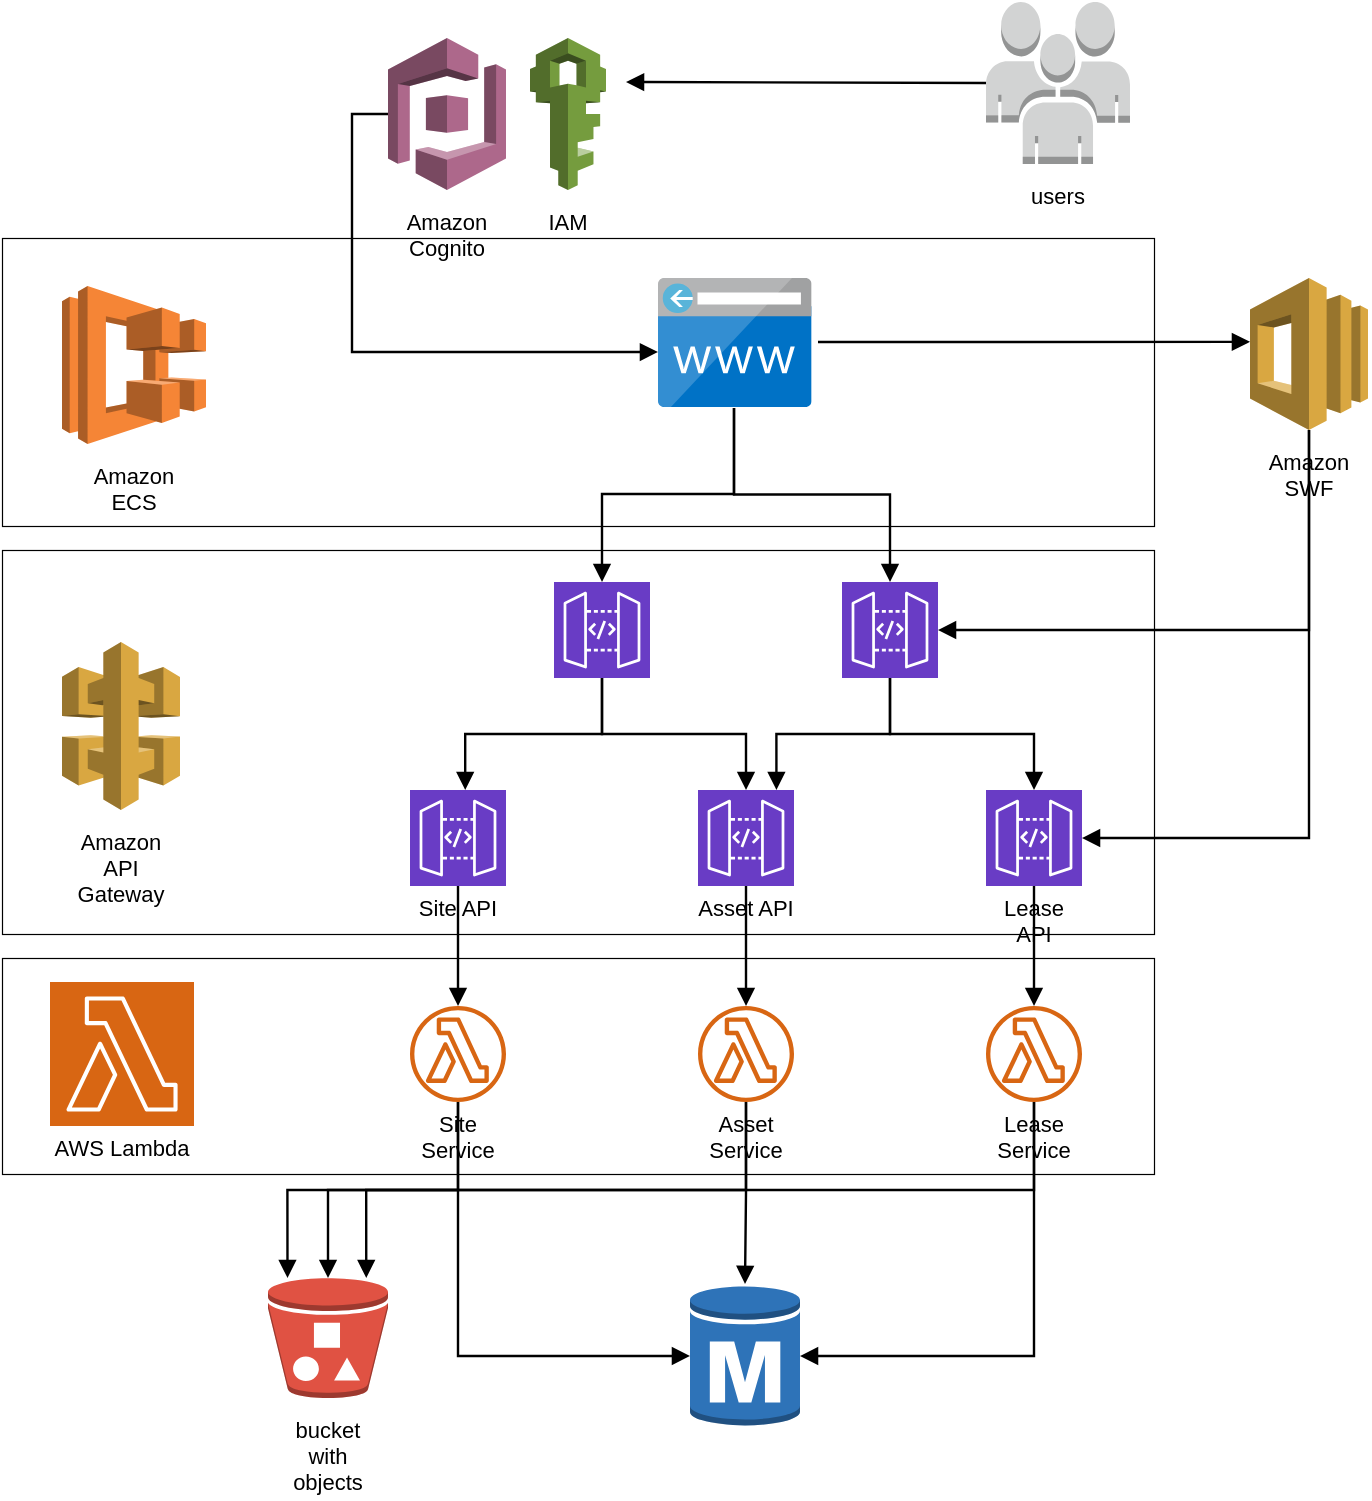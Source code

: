 <mxfile version="12.6.1" type="github">
  <diagram id="feYRD5byYo0tL7xXqBnJ" name="Page-1">
    <mxGraphModel dx="1408" dy="748" grid="1" gridSize="10" guides="1" tooltips="1" connect="1" arrows="1" fold="1" page="1" pageScale="1" pageWidth="827" pageHeight="1169" math="0" shadow="0">
      <root>
        <mxCell id="0"/>
        <mxCell id="1" parent="0"/>
        <mxCell id="4ikhPjmQFLZL6pyKQRip-1" value="" style="html=1;whiteSpace=wrap;shape=mxgraph.aws3.rds_db_instance;labelPosition=center;verticalLabelPosition=bottom;align=center;verticalAlign=top;fontSize=11;spacing=5;strokeOpacity=100;fillColor=#2e73b8;strokeWidth=1.2;" parent="1" vertex="1">
          <mxGeometry x="416" y="703" width="55" height="72" as="geometry"/>
        </mxCell>
        <mxCell id="4ikhPjmQFLZL6pyKQRip-2" value="AWS Lambda" style="html=1;whiteSpace=wrap;shape=mxgraph.aws4.resourceIcon;resIcon=mxgraph.aws4.lambda;verticalLabelPosition=bottom;align=center;verticalAlign=top;strokeColor=#ffffff;fontSize=11;spacing=0;strokeOpacity=100;fillColor=#d86613;strokeWidth=1.2;" parent="1" vertex="1">
          <mxGeometry x="96" y="552" width="72" height="72" as="geometry"/>
        </mxCell>
        <mxCell id="4ikhPjmQFLZL6pyKQRip-3" value="Site Service" style="html=1;whiteSpace=wrap;shape=mxgraph.aws4.lambda_function;verticalLabelPosition=bottom;align=center;verticalAlign=top;strokeColor=none;fontSize=11;spacing=0;strokeOpacity=100;fillColor=#d86613;strokeWidth=1.2;" parent="1" vertex="1">
          <mxGeometry x="276" y="564" width="48" height="48" as="geometry"/>
        </mxCell>
        <mxCell id="4ikhPjmQFLZL6pyKQRip-4" value="Asset Service" style="html=1;whiteSpace=wrap;shape=mxgraph.aws4.lambda_function;verticalLabelPosition=bottom;align=center;verticalAlign=top;strokeColor=none;fontSize=11;spacing=0;strokeOpacity=100;fillColor=#d86613;strokeWidth=1.2;" parent="1" vertex="1">
          <mxGeometry x="420" y="564" width="48" height="48" as="geometry"/>
        </mxCell>
        <mxCell id="4ikhPjmQFLZL6pyKQRip-5" value="Lease Service" style="html=1;whiteSpace=wrap;shape=mxgraph.aws4.lambda_function;verticalLabelPosition=bottom;align=center;verticalAlign=top;strokeColor=none;fontSize=11;spacing=0;strokeOpacity=100;fillColor=#d86613;strokeWidth=1.2;" parent="1" vertex="1">
          <mxGeometry x="564" y="564" width="48" height="48" as="geometry"/>
        </mxCell>
        <mxCell id="4ikhPjmQFLZL6pyKQRip-6" value="Site API" style="html=1;whiteSpace=wrap;shape=mxgraph.aws4.resourceIcon;resIcon=mxgraph.aws4.api_gateway;labelPosition=center;verticalLabelPosition=bottom;align=center;verticalAlign=top;strokeColor=#ffffff;fontSize=11;spacing=0;strokeOpacity=100;fillColor=#693cc5;strokeWidth=1.2;" parent="1" vertex="1">
          <mxGeometry x="276" y="456" width="48" height="48" as="geometry"/>
        </mxCell>
        <mxCell id="4ikhPjmQFLZL6pyKQRip-7" value="Asset API" style="html=1;whiteSpace=wrap;shape=mxgraph.aws4.resourceIcon;resIcon=mxgraph.aws4.api_gateway;labelPosition=center;verticalLabelPosition=bottom;align=center;verticalAlign=top;strokeColor=#ffffff;fontSize=11;spacing=0;strokeOpacity=100;fillColor=#693cc5;strokeWidth=1.2;" parent="1" vertex="1">
          <mxGeometry x="420" y="456" width="48" height="48" as="geometry"/>
        </mxCell>
        <mxCell id="4ikhPjmQFLZL6pyKQRip-8" value="Lease API" style="html=1;whiteSpace=wrap;shape=mxgraph.aws4.resourceIcon;resIcon=mxgraph.aws4.api_gateway;labelPosition=center;verticalLabelPosition=bottom;align=center;verticalAlign=top;strokeColor=#ffffff;fontSize=11;spacing=0;strokeOpacity=100;fillColor=#693cc5;strokeWidth=1.2;" parent="1" vertex="1">
          <mxGeometry x="564" y="456" width="48" height="48" as="geometry"/>
        </mxCell>
        <mxCell id="4ikhPjmQFLZL6pyKQRip-9" value="Amazon ECS" style="html=1;whiteSpace=wrap;shape=mxgraph.aws3.ecs;labelPosition=center;verticalLabelPosition=bottom;align=center;verticalAlign=top;fontSize=11;spacing=5;strokeOpacity=100;fillColor=#f58536;strokeWidth=1.2;" parent="1" vertex="1">
          <mxGeometry x="102" y="204" width="72" height="79" as="geometry"/>
        </mxCell>
        <mxCell id="4ikhPjmQFLZL6pyKQRip-10" value="" style="html=1;jettySize=18;fontSize=11;strokeOpacity=100;strokeWidth=1.2;rounded=1;arcSize=0;edgeStyle=orthogonalEdgeStyle;startArrow=none;endArrow=block;endFill=1;exitX=0.5;exitY=1;exitPerimeter=1;entryX=7.723e-17;entryY=0.5;entryPerimeter=1;" parent="1" source="4ikhPjmQFLZL6pyKQRip-3" target="4ikhPjmQFLZL6pyKQRip-1" edge="1">
          <mxGeometry width="100" height="100" relative="1" as="geometry"/>
        </mxCell>
        <mxCell id="4ikhPjmQFLZL6pyKQRip-11" value="" style="html=1;jettySize=18;fontSize=11;strokeOpacity=100;strokeWidth=1.2;rounded=1;arcSize=0;edgeStyle=orthogonalEdgeStyle;startArrow=none;endArrow=block;endFill=1;exitX=0.5;exitY=1;exitPerimeter=1;entryX=0.5;entryY=0.0;entryPerimeter=1;" parent="1" source="4ikhPjmQFLZL6pyKQRip-4" target="4ikhPjmQFLZL6pyKQRip-1" edge="1">
          <mxGeometry width="100" height="100" relative="1" as="geometry"/>
        </mxCell>
        <mxCell id="4ikhPjmQFLZL6pyKQRip-12" value="" style="html=1;jettySize=18;fontSize=11;strokeOpacity=100;strokeWidth=1.2;rounded=1;arcSize=0;edgeStyle=orthogonalEdgeStyle;startArrow=none;endArrow=block;endFill=1;exitX=0.5;exitY=1;exitPerimeter=1;entryX=1.0;entryY=0.5;entryPerimeter=1;" parent="1" source="4ikhPjmQFLZL6pyKQRip-5" target="4ikhPjmQFLZL6pyKQRip-1" edge="1">
          <mxGeometry width="100" height="100" relative="1" as="geometry"/>
        </mxCell>
        <mxCell id="4ikhPjmQFLZL6pyKQRip-13" value="" style="html=1;jettySize=18;fontSize=11;strokeOpacity=100;strokeWidth=1.2;rounded=1;arcSize=0;edgeStyle=orthogonalEdgeStyle;startArrow=none;endArrow=block;endFill=1;exitX=0.5;exitY=1;exitPerimeter=1;entryX=0.5;entryY=0;entryPerimeter=1;" parent="1" source="4ikhPjmQFLZL6pyKQRip-8" target="4ikhPjmQFLZL6pyKQRip-5" edge="1">
          <mxGeometry width="100" height="100" relative="1" as="geometry"/>
        </mxCell>
        <mxCell id="4ikhPjmQFLZL6pyKQRip-14" value="" style="html=1;jettySize=18;fontSize=11;strokeOpacity=100;strokeWidth=1.2;rounded=1;arcSize=0;edgeStyle=orthogonalEdgeStyle;startArrow=none;endArrow=block;endFill=1;exitX=0.5;exitY=1;exitPerimeter=1;entryX=0.5;entryY=0;entryPerimeter=1;" parent="1" source="4ikhPjmQFLZL6pyKQRip-7" target="4ikhPjmQFLZL6pyKQRip-4" edge="1">
          <mxGeometry width="100" height="100" relative="1" as="geometry"/>
        </mxCell>
        <mxCell id="4ikhPjmQFLZL6pyKQRip-15" value="" style="html=1;jettySize=18;fontSize=11;strokeOpacity=100;strokeWidth=1.2;rounded=1;arcSize=0;edgeStyle=orthogonalEdgeStyle;startArrow=none;endArrow=block;endFill=1;exitX=0.5;exitY=1;exitPerimeter=1;entryX=0.5;entryY=0;entryPerimeter=1;" parent="1" source="4ikhPjmQFLZL6pyKQRip-6" target="4ikhPjmQFLZL6pyKQRip-3" edge="1">
          <mxGeometry width="100" height="100" relative="1" as="geometry"/>
        </mxCell>
        <mxCell id="4ikhPjmQFLZL6pyKQRip-16" value="" style="html=1;whiteSpace=wrap;shape=mxgraph.aws4.resourceIcon;resIcon=mxgraph.aws4.api_gateway;labelPosition=center;verticalLabelPosition=bottom;align=center;verticalAlign=top;strokeColor=#ffffff;fontSize=11;spacing=0;strokeOpacity=100;fillColor=#693cc5;strokeWidth=1.2;" parent="1" vertex="1">
          <mxGeometry x="348" y="352" width="48" height="48" as="geometry"/>
        </mxCell>
        <mxCell id="4ikhPjmQFLZL6pyKQRip-17" value="" style="html=1;whiteSpace=wrap;shape=mxgraph.aws4.resourceIcon;resIcon=mxgraph.aws4.api_gateway;labelPosition=center;verticalLabelPosition=bottom;align=center;verticalAlign=top;strokeColor=#ffffff;fontSize=11;spacing=0;strokeOpacity=100;fillColor=#693cc5;strokeWidth=1.2;" parent="1" vertex="1">
          <mxGeometry x="492" y="352" width="48" height="48" as="geometry"/>
        </mxCell>
        <mxCell id="4ikhPjmQFLZL6pyKQRip-18" value="" style="html=1;jettySize=18;fontSize=11;strokeOpacity=100;strokeWidth=1.2;rounded=1;arcSize=0;edgeStyle=orthogonalEdgeStyle;startArrow=none;endArrow=block;endFill=1;exitX=0.5;exitY=1;exitPerimeter=1;entryX=0.575;entryY=0;entryPerimeter=1;" parent="1" source="4ikhPjmQFLZL6pyKQRip-16" target="4ikhPjmQFLZL6pyKQRip-6" edge="1">
          <mxGeometry width="100" height="100" relative="1" as="geometry"/>
        </mxCell>
        <mxCell id="4ikhPjmQFLZL6pyKQRip-19" value="" style="html=1;jettySize=18;fontSize=11;strokeOpacity=100;strokeWidth=1.2;rounded=1;arcSize=0;edgeStyle=orthogonalEdgeStyle;startArrow=none;endArrow=block;endFill=1;exitX=0.5;exitY=1;exitPerimeter=1;entryX=0.5;entryY=0;entryPerimeter=1;" parent="1" source="4ikhPjmQFLZL6pyKQRip-16" target="4ikhPjmQFLZL6pyKQRip-7" edge="1">
          <mxGeometry width="100" height="100" relative="1" as="geometry"/>
        </mxCell>
        <mxCell id="4ikhPjmQFLZL6pyKQRip-20" value="" style="html=1;jettySize=18;fontSize=11;strokeOpacity=100;strokeWidth=1.2;rounded=1;arcSize=0;edgeStyle=orthogonalEdgeStyle;startArrow=none;endArrow=block;endFill=1;exitX=0.5;exitY=1;exitPerimeter=1;entryX=0.817;entryY=0;entryPerimeter=1;" parent="1" source="4ikhPjmQFLZL6pyKQRip-17" target="4ikhPjmQFLZL6pyKQRip-7" edge="1">
          <mxGeometry width="100" height="100" relative="1" as="geometry"/>
        </mxCell>
        <mxCell id="4ikhPjmQFLZL6pyKQRip-21" value="" style="html=1;jettySize=18;fontSize=11;strokeOpacity=100;strokeWidth=1.2;rounded=1;arcSize=0;edgeStyle=orthogonalEdgeStyle;startArrow=none;endArrow=block;endFill=1;exitX=0.5;exitY=1;exitPerimeter=1;entryX=0.5;entryY=0;entryPerimeter=1;" parent="1" source="4ikhPjmQFLZL6pyKQRip-17" target="4ikhPjmQFLZL6pyKQRip-8" edge="1">
          <mxGeometry width="100" height="100" relative="1" as="geometry"/>
        </mxCell>
        <mxCell id="4ikhPjmQFLZL6pyKQRip-22" value="" style="html=1;whiteSpace=wrap;fillColor=none;container=1;fontSize=11;spacing=0;strokeOpacity=100;fillOpacity=0;strokeWidth=0.6;" parent="1" vertex="1">
          <mxGeometry x="72" y="540" width="576" height="108" as="geometry"/>
        </mxCell>
        <mxCell id="4ikhPjmQFLZL6pyKQRip-23" value="" style="html=1;whiteSpace=wrap;fillColor=none;container=1;fontSize=11;spacing=0;strokeOpacity=100;fillOpacity=0;strokeWidth=0.6;" parent="1" vertex="1">
          <mxGeometry x="72" y="336" width="576" height="192" as="geometry"/>
        </mxCell>
        <mxCell id="4ikhPjmQFLZL6pyKQRip-24" value="Amazon API Gateway" style="html=1;whiteSpace=wrap;shape=mxgraph.aws3.api_gateway;labelPosition=center;verticalLabelPosition=bottom;align=center;verticalAlign=top;fontSize=11;spacing=5;strokeOpacity=100;fillColor=#d9a741;strokeWidth=1.2;" parent="1" vertex="1">
          <mxGeometry x="102" y="382" width="59" height="84" as="geometry"/>
        </mxCell>
        <mxCell id="4ikhPjmQFLZL6pyKQRip-25" value="" style="html=1;whiteSpace=wrap;fillColor=none;container=1;fontSize=11;spacing=0;strokeOpacity=100;fillOpacity=0;strokeWidth=0.6;" parent="1" vertex="1">
          <mxGeometry x="72" y="180" width="576" height="144" as="geometry">
            <mxRectangle x="72" y="180" width="50" height="40" as="alternateBounds"/>
          </mxGeometry>
        </mxCell>
        <mxCell id="HlEEmLIjn2SB2F-1_UKW-1" value="" style="aspect=fixed;html=1;points=[];align=center;image;fontSize=12;image=img/lib/mscae/CustomDomain.svg;" vertex="1" parent="4ikhPjmQFLZL6pyKQRip-25">
          <mxGeometry x="328" y="20" width="76.79" height="64.5" as="geometry"/>
        </mxCell>
        <mxCell id="4ikhPjmQFLZL6pyKQRip-26" value="" style="html=1;jettySize=18;fontSize=11;strokeOpacity=100;strokeWidth=1.2;rounded=1;arcSize=0;edgeStyle=orthogonalEdgeStyle;startArrow=none;endArrow=block;endFill=1;entryX=0.5;entryY=0;entryPerimeter=1;" parent="1" target="4ikhPjmQFLZL6pyKQRip-16" edge="1">
          <mxGeometry width="100" height="100" relative="1" as="geometry">
            <mxPoint x="438" y="265" as="sourcePoint"/>
            <Array as="points">
              <mxPoint x="438" y="265"/>
              <mxPoint x="438" y="308"/>
              <mxPoint x="372" y="308"/>
            </Array>
          </mxGeometry>
        </mxCell>
        <mxCell id="4ikhPjmQFLZL6pyKQRip-27" value="" style="html=1;jettySize=18;fontSize=11;strokeOpacity=100;strokeWidth=1.2;rounded=1;arcSize=0;edgeStyle=orthogonalEdgeStyle;startArrow=none;endArrow=block;endFill=1;entryX=0.5;entryY=0;entryPerimeter=1;exitX=0.495;exitY=1.008;exitDx=0;exitDy=0;exitPerimeter=0;" parent="1" source="HlEEmLIjn2SB2F-1_UKW-1" target="4ikhPjmQFLZL6pyKQRip-17" edge="1">
          <mxGeometry width="100" height="100" relative="1" as="geometry">
            <mxPoint x="445.535" y="274" as="sourcePoint"/>
          </mxGeometry>
        </mxCell>
        <mxCell id="4ikhPjmQFLZL6pyKQRip-28" value="Amazon Cognito" style="html=1;whiteSpace=wrap;shape=mxgraph.aws3.cognito;labelPosition=center;verticalLabelPosition=bottom;align=center;verticalAlign=top;fontSize=11;spacing=5;strokeOpacity=100;fillColor=#ad688b;strokeWidth=1.2;" parent="1" vertex="1">
          <mxGeometry x="265" y="80" width="59" height="76" as="geometry"/>
        </mxCell>
        <mxCell id="4ikhPjmQFLZL6pyKQRip-29" value="IAM" style="html=1;whiteSpace=wrap;shape=mxgraph.aws3.iam;labelPosition=center;verticalLabelPosition=bottom;align=center;verticalAlign=top;fontSize=11;spacing=5;strokeOpacity=100;fillColor=#759c3e;strokeWidth=1.2;" parent="1" vertex="1">
          <mxGeometry x="336" y="80" width="38" height="76" as="geometry"/>
        </mxCell>
        <mxCell id="4ikhPjmQFLZL6pyKQRip-30" value="users" style="html=1;whiteSpace=wrap;shape=mxgraph.aws3.users;labelPosition=center;verticalLabelPosition=bottom;align=center;verticalAlign=top;fontSize=11;spacing=5;strokeOpacity=100;fillColor=#d2d3d3;strokeWidth=1.2;" parent="1" vertex="1">
          <mxGeometry x="564" y="62" width="72" height="81" as="geometry"/>
        </mxCell>
        <mxCell id="4ikhPjmQFLZL6pyKQRip-31" value="" style="html=1;jettySize=18;fontSize=11;strokeOpacity=100;strokeWidth=1.2;rounded=1;arcSize=0;edgeStyle=orthogonalEdgeStyle;startArrow=none;endArrow=block;endFill=1;exitX=-5.921e-17;exitY=0.5;exitPerimeter=1;" parent="1" source="4ikhPjmQFLZL6pyKQRip-30" edge="1">
          <mxGeometry width="100" height="100" relative="1" as="geometry">
            <mxPoint x="384" y="102" as="targetPoint"/>
          </mxGeometry>
        </mxCell>
        <mxCell id="4ikhPjmQFLZL6pyKQRip-32" value="Amazon SWF" style="html=1;whiteSpace=wrap;shape=mxgraph.aws3.swf;labelPosition=center;verticalLabelPosition=bottom;align=center;verticalAlign=top;fontSize=11;spacing=5;strokeOpacity=100;fillColor=#d9a741;strokeWidth=1.2;" parent="1" vertex="1">
          <mxGeometry x="696" y="200" width="59" height="76" as="geometry"/>
        </mxCell>
        <mxCell id="4ikhPjmQFLZL6pyKQRip-33" value="" style="html=1;jettySize=18;fontSize=11;strokeOpacity=100;strokeWidth=1.2;rounded=1;arcSize=0;startArrow=none;endArrow=block;endFill=1;entryX=0;entryY=0.42;entryPerimeter=1;" parent="1" target="4ikhPjmQFLZL6pyKQRip-32" edge="1">
          <mxGeometry width="100" height="100" relative="1" as="geometry">
            <mxPoint x="480" y="232" as="sourcePoint"/>
          </mxGeometry>
        </mxCell>
        <mxCell id="4ikhPjmQFLZL6pyKQRip-34" value="" style="html=1;jettySize=18;fontSize=11;strokeOpacity=100;strokeWidth=1.2;rounded=1;arcSize=0;edgeStyle=orthogonalEdgeStyle;startArrow=none;endArrow=block;endFill=1;exitX=0.5;exitY=0.857;exitPerimeter=1;entryX=1;entryY=0.5;entryPerimeter=1;" parent="1" source="4ikhPjmQFLZL6pyKQRip-32" target="4ikhPjmQFLZL6pyKQRip-17" edge="1">
          <mxGeometry width="100" height="100" relative="1" as="geometry"/>
        </mxCell>
        <mxCell id="4ikhPjmQFLZL6pyKQRip-35" value="" style="html=1;jettySize=18;fontSize=11;strokeOpacity=100;strokeWidth=1.2;rounded=1;arcSize=0;edgeStyle=orthogonalEdgeStyle;startArrow=none;endArrow=block;endFill=1;exitX=0.5;exitY=0.857;exitPerimeter=1;entryX=1;entryY=0.5;entryPerimeter=1;" parent="1" source="4ikhPjmQFLZL6pyKQRip-32" target="4ikhPjmQFLZL6pyKQRip-8" edge="1">
          <mxGeometry width="100" height="100" relative="1" as="geometry"/>
        </mxCell>
        <mxCell id="4ikhPjmQFLZL6pyKQRip-37" value="" style="html=1;jettySize=18;fontSize=11;strokeOpacity=100;strokeWidth=1.2;rounded=1;arcSize=0;edgeStyle=orthogonalEdgeStyle;startArrow=none;endArrow=block;endFill=1;exitX=7.177e-17;exitY=0.5;exitPerimeter=1;entryX=0;entryY=0.574;entryPerimeter=0;entryDx=0;entryDy=0;" parent="1" source="4ikhPjmQFLZL6pyKQRip-28" target="HlEEmLIjn2SB2F-1_UKW-1" edge="1">
          <mxGeometry width="100" height="100" relative="1" as="geometry">
            <mxPoint x="387" y="236.449" as="targetPoint"/>
          </mxGeometry>
        </mxCell>
        <mxCell id="4ikhPjmQFLZL6pyKQRip-38" value="bucket with objects" style="html=1;whiteSpace=wrap;shape=mxgraph.aws3.bucket_with_objects;labelPosition=center;verticalLabelPosition=bottom;align=center;verticalAlign=top;fontSize=11;spacing=5;strokeOpacity=100;fillColor=#e05243;strokeWidth=1.2;" parent="1" vertex="1">
          <mxGeometry x="205" y="700" width="60" height="60" as="geometry"/>
        </mxCell>
        <mxCell id="4ikhPjmQFLZL6pyKQRip-39" value="" style="html=1;jettySize=18;fontSize=11;strokeOpacity=100;strokeWidth=1.2;rounded=1;arcSize=0;edgeStyle=orthogonalEdgeStyle;startArrow=none;endArrow=block;endFill=1;exitX=0.5;exitY=1;exitPerimeter=1;entryX=0.5;entryY=-1.093e-16;entryPerimeter=1;" parent="1" source="4ikhPjmQFLZL6pyKQRip-3" target="4ikhPjmQFLZL6pyKQRip-38" edge="1">
          <mxGeometry width="100" height="100" relative="1" as="geometry"/>
        </mxCell>
        <mxCell id="4ikhPjmQFLZL6pyKQRip-40" value="" style="html=1;jettySize=18;fontSize=11;strokeOpacity=100;strokeWidth=1.2;rounded=1;arcSize=0;edgeStyle=orthogonalEdgeStyle;startArrow=none;endArrow=block;endFill=1;exitX=0.5;exitY=1;exitPerimeter=1;entryX=0.178;entryY=0.023;entryPerimeter=1;" parent="1" source="4ikhPjmQFLZL6pyKQRip-4" target="4ikhPjmQFLZL6pyKQRip-38" edge="1">
          <mxGeometry width="100" height="100" relative="1" as="geometry"/>
        </mxCell>
        <mxCell id="4ikhPjmQFLZL6pyKQRip-41" value="" style="html=1;jettySize=18;fontSize=11;strokeOpacity=100;strokeWidth=1.2;rounded=1;arcSize=0;edgeStyle=orthogonalEdgeStyle;startArrow=none;endArrow=block;endFill=1;exitX=0.5;exitY=1;exitPerimeter=1;entryX=0.806;entryY=0.02;entryPerimeter=1;" parent="1" source="4ikhPjmQFLZL6pyKQRip-5" target="4ikhPjmQFLZL6pyKQRip-38" edge="1">
          <mxGeometry width="100" height="100" relative="1" as="geometry"/>
        </mxCell>
      </root>
    </mxGraphModel>
  </diagram>
</mxfile>
